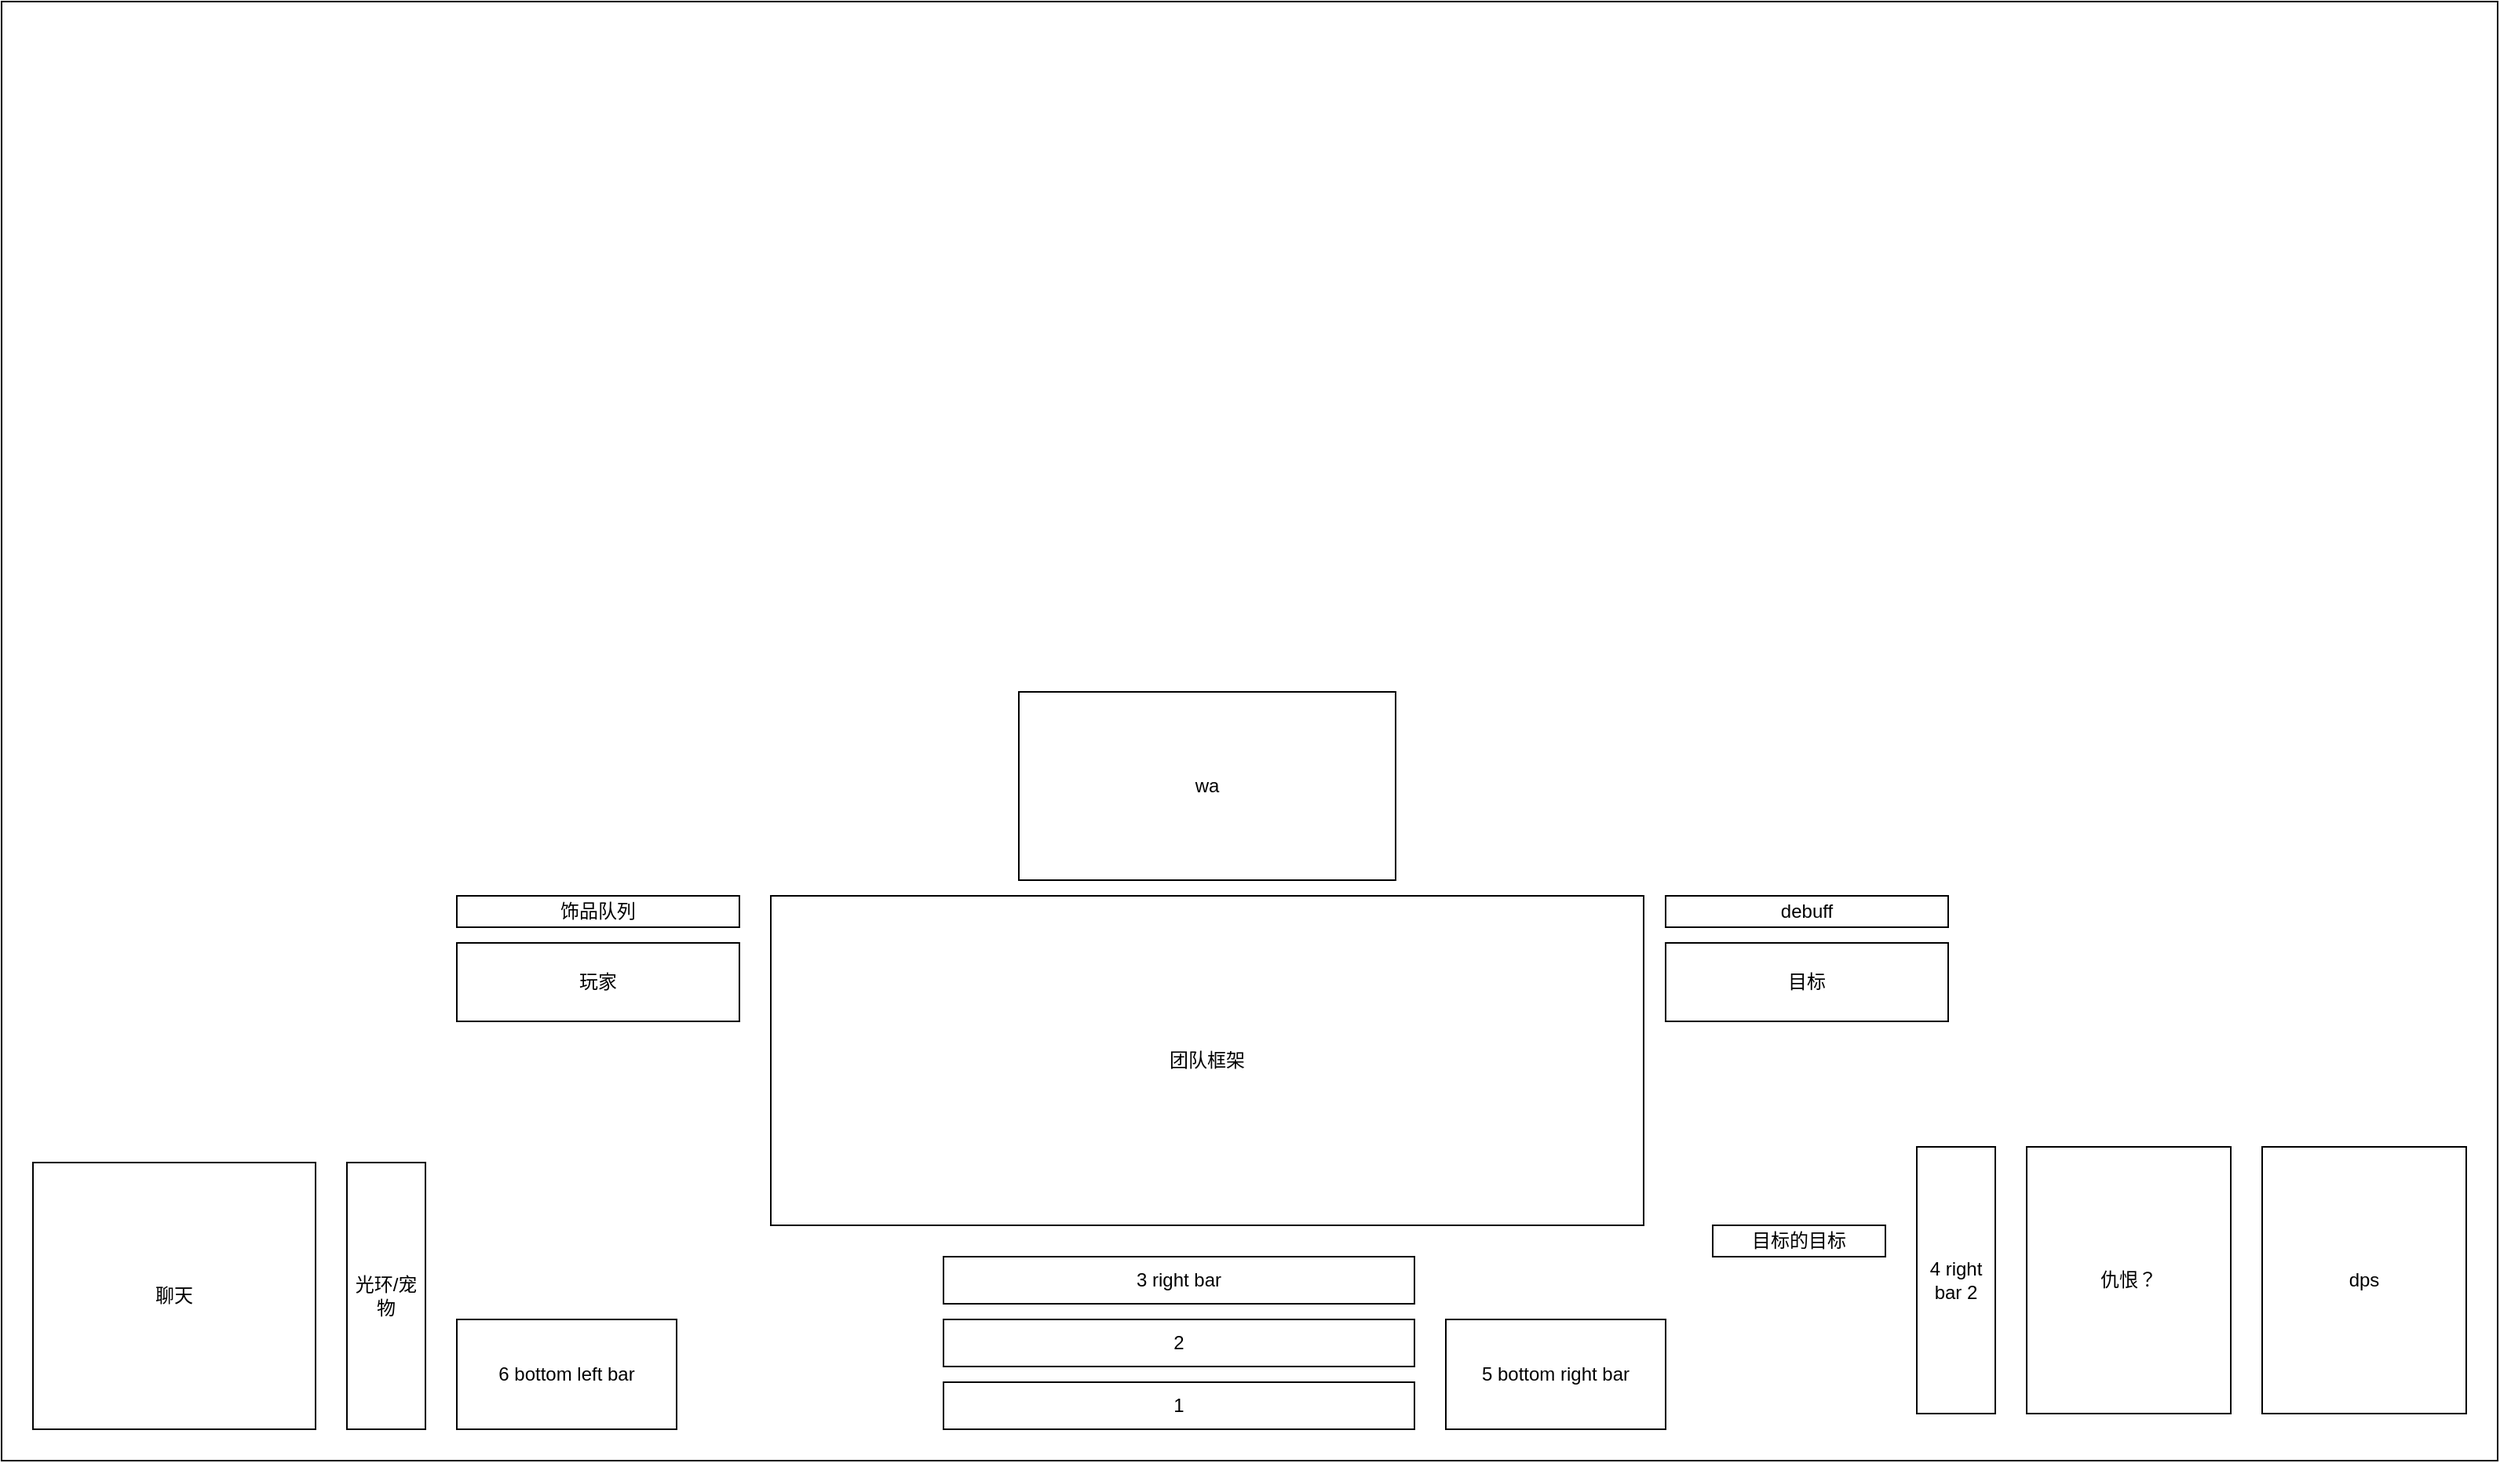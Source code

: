 <mxfile>
    <diagram id="ldmQoCzLB_vpC_Um2jJf" name="Page-1">
        <mxGraphModel dx="2464" dy="2158" grid="1" gridSize="10" guides="1" tooltips="1" connect="1" arrows="1" fold="1" page="1" pageScale="1" pageWidth="827" pageHeight="1169" math="0" shadow="0">
            <root>
                <mxCell id="0"/>
                <mxCell id="1" parent="0"/>
                <mxCell id="24" value="" style="rounded=0;whiteSpace=wrap;html=1;" vertex="1" parent="1">
                    <mxGeometry x="-310" y="-90" width="1590" height="930" as="geometry"/>
                </mxCell>
                <mxCell id="2" value="1" style="rounded=0;whiteSpace=wrap;html=1;" vertex="1" parent="1">
                    <mxGeometry x="290" y="790" width="300" height="30" as="geometry"/>
                </mxCell>
                <mxCell id="3" value="2" style="rounded=0;whiteSpace=wrap;html=1;" vertex="1" parent="1">
                    <mxGeometry x="290" y="750" width="300" height="30" as="geometry"/>
                </mxCell>
                <mxCell id="4" value="6 bottom left bar" style="rounded=0;whiteSpace=wrap;html=1;" vertex="1" parent="1">
                    <mxGeometry x="-20" y="750" width="140" height="70" as="geometry"/>
                </mxCell>
                <mxCell id="5" value="&lt;span style=&quot;font-family: &amp;#34;helvetica&amp;#34;&quot;&gt;3 right bar&lt;/span&gt;" style="rounded=0;whiteSpace=wrap;html=1;" vertex="1" parent="1">
                    <mxGeometry x="290" y="710" width="300" height="30" as="geometry"/>
                </mxCell>
                <mxCell id="9" value="玩家" style="rounded=0;whiteSpace=wrap;html=1;" vertex="1" parent="1">
                    <mxGeometry x="-20" y="510" width="180" height="50" as="geometry"/>
                </mxCell>
                <mxCell id="10" value="目标" style="rounded=0;whiteSpace=wrap;html=1;" vertex="1" parent="1">
                    <mxGeometry x="750" y="510" width="180" height="50" as="geometry"/>
                </mxCell>
                <mxCell id="11" value="目标的目标" style="rounded=0;whiteSpace=wrap;html=1;" vertex="1" parent="1">
                    <mxGeometry x="780" y="690" width="110" height="20" as="geometry"/>
                </mxCell>
                <mxCell id="12" value="debuff" style="rounded=0;whiteSpace=wrap;html=1;" vertex="1" parent="1">
                    <mxGeometry x="750" y="480" width="180" height="20" as="geometry"/>
                </mxCell>
                <mxCell id="14" value="5 bottom right bar" style="rounded=0;whiteSpace=wrap;html=1;" vertex="1" parent="1">
                    <mxGeometry x="610" y="750" width="140" height="70" as="geometry"/>
                </mxCell>
                <mxCell id="15" value="4 right bar 2" style="rounded=0;whiteSpace=wrap;html=1;" vertex="1" parent="1">
                    <mxGeometry x="910" y="640" width="50" height="170" as="geometry"/>
                </mxCell>
                <mxCell id="17" value="光环/宠物" style="rounded=0;whiteSpace=wrap;html=1;" vertex="1" parent="1">
                    <mxGeometry x="-90" y="650" width="50" height="170" as="geometry"/>
                </mxCell>
                <mxCell id="19" value="聊天" style="rounded=0;whiteSpace=wrap;html=1;" vertex="1" parent="1">
                    <mxGeometry x="-290" y="650" width="180" height="170" as="geometry"/>
                </mxCell>
                <mxCell id="20" value="仇恨？" style="rounded=0;whiteSpace=wrap;html=1;" vertex="1" parent="1">
                    <mxGeometry x="980" y="640" width="130" height="170" as="geometry"/>
                </mxCell>
                <mxCell id="21" value="dps" style="rounded=0;whiteSpace=wrap;html=1;" vertex="1" parent="1">
                    <mxGeometry x="1130" y="640" width="130" height="170" as="geometry"/>
                </mxCell>
                <mxCell id="23" value="wa" style="rounded=0;whiteSpace=wrap;html=1;" vertex="1" parent="1">
                    <mxGeometry x="338" y="350" width="240" height="120" as="geometry"/>
                </mxCell>
                <mxCell id="25" value="团队框架" style="rounded=0;whiteSpace=wrap;html=1;" vertex="1" parent="1">
                    <mxGeometry x="180" y="480" width="556" height="210" as="geometry"/>
                </mxCell>
                <mxCell id="26" value="饰品队列" style="rounded=0;whiteSpace=wrap;html=1;" vertex="1" parent="1">
                    <mxGeometry x="-20" y="480" width="180" height="20" as="geometry"/>
                </mxCell>
            </root>
        </mxGraphModel>
    </diagram>
</mxfile>